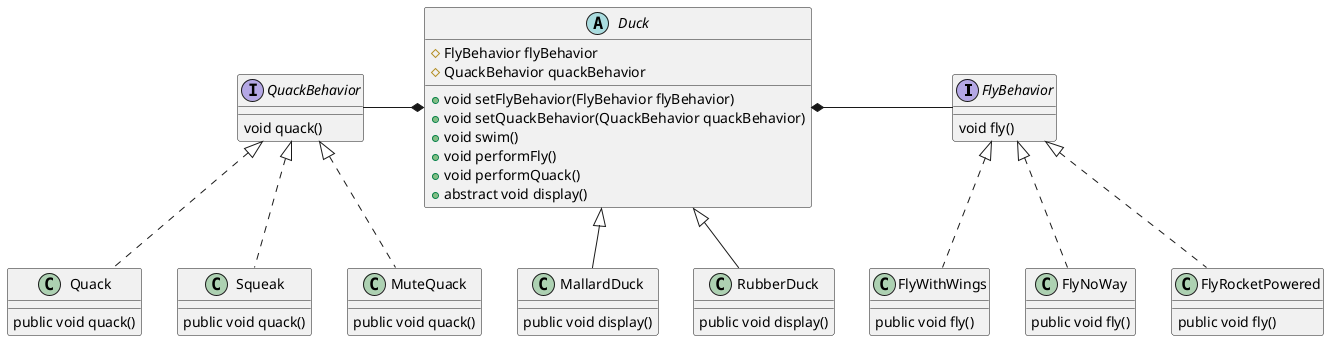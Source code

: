@startuml

interface FlyBehavior {
    void fly()
}
class FlyNoWay implements FlyBehavior {
    public void fly()
}
class FlyRocketPowered implements FlyBehavior {
    public void fly()
}
class FlyWithWings implements FlyBehavior {
    public void fly()
}
interface QuackBehavior {
    void quack()
}
class Quack implements QuackBehavior {
    public void quack()
}
class Squeak implements QuackBehavior {
    public void quack()
}
class MuteQuack implements QuackBehavior {
    public void quack()
}
abstract class Duck {
    # FlyBehavior flyBehavior
    # QuackBehavior quackBehavior
    + void setFlyBehavior(FlyBehavior flyBehavior)
    + void setQuackBehavior(QuackBehavior quackBehavior)
    + void swim()
    + void performFly()
    + void performQuack()
    + abstract void display()
}
Duck *- FlyBehavior
QuackBehavior -* Duck
class MallardDuck extends Duck {
    public void display()
}
class RubberDuck extends Duck {
    public void display()
}

@enduml
